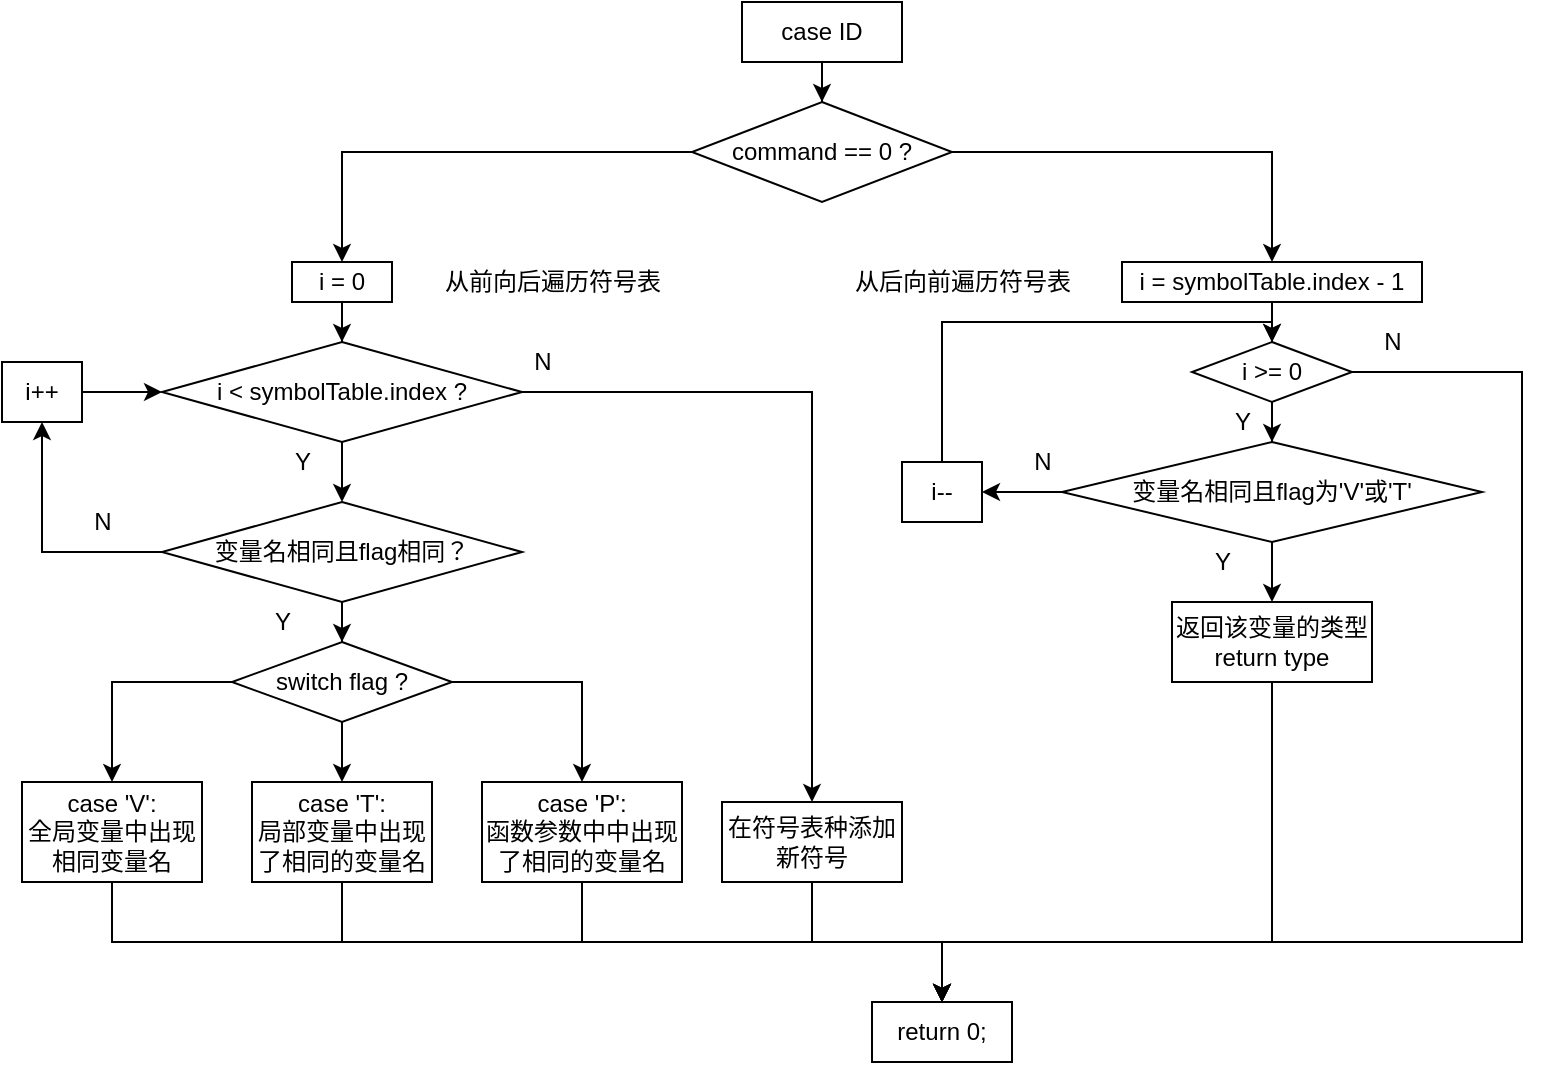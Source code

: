 <mxfile version="14.0.5" type="github">
  <diagram id="WodFLhAZwsUnCGh3K9Pa" name="第 1 页">
    <mxGraphModel dx="3093" dy="681" grid="1" gridSize="10" guides="1" tooltips="1" connect="1" arrows="1" fold="1" page="1" pageScale="1" pageWidth="2336" pageHeight="1654" math="0" shadow="0">
      <root>
        <mxCell id="0" />
        <mxCell id="1" parent="0" />
        <mxCell id="JYjud_JIrLW7cY8SY49q-28" style="edgeStyle=orthogonalEdgeStyle;rounded=0;orthogonalLoop=1;jettySize=auto;html=1;" edge="1" parent="1" source="JYjud_JIrLW7cY8SY49q-1" target="JYjud_JIrLW7cY8SY49q-4">
          <mxGeometry relative="1" as="geometry" />
        </mxCell>
        <mxCell id="JYjud_JIrLW7cY8SY49q-1" value="case ID" style="rounded=0;whiteSpace=wrap;html=1;" vertex="1" parent="1">
          <mxGeometry x="360" y="120" width="80" height="30" as="geometry" />
        </mxCell>
        <mxCell id="JYjud_JIrLW7cY8SY49q-32" style="edgeStyle=orthogonalEdgeStyle;rounded=0;orthogonalLoop=1;jettySize=auto;html=1;entryX=0.5;entryY=0;entryDx=0;entryDy=0;" edge="1" parent="1" source="JYjud_JIrLW7cY8SY49q-4" target="JYjud_JIrLW7cY8SY49q-27">
          <mxGeometry relative="1" as="geometry" />
        </mxCell>
        <mxCell id="JYjud_JIrLW7cY8SY49q-41" style="edgeStyle=orthogonalEdgeStyle;rounded=0;orthogonalLoop=1;jettySize=auto;html=1;entryX=0.5;entryY=0;entryDx=0;entryDy=0;" edge="1" parent="1" source="JYjud_JIrLW7cY8SY49q-4" target="JYjud_JIrLW7cY8SY49q-30">
          <mxGeometry relative="1" as="geometry" />
        </mxCell>
        <mxCell id="JYjud_JIrLW7cY8SY49q-4" value="command == 0 ?" style="rhombus;whiteSpace=wrap;html=1;" vertex="1" parent="1">
          <mxGeometry x="335" y="170" width="130" height="50" as="geometry" />
        </mxCell>
        <mxCell id="JYjud_JIrLW7cY8SY49q-9" style="edgeStyle=orthogonalEdgeStyle;rounded=0;orthogonalLoop=1;jettySize=auto;html=1;" edge="1" parent="1" source="JYjud_JIrLW7cY8SY49q-7" target="JYjud_JIrLW7cY8SY49q-8">
          <mxGeometry relative="1" as="geometry" />
        </mxCell>
        <mxCell id="JYjud_JIrLW7cY8SY49q-26" style="edgeStyle=orthogonalEdgeStyle;rounded=0;orthogonalLoop=1;jettySize=auto;html=1;" edge="1" parent="1" source="JYjud_JIrLW7cY8SY49q-7" target="JYjud_JIrLW7cY8SY49q-25">
          <mxGeometry relative="1" as="geometry" />
        </mxCell>
        <mxCell id="JYjud_JIrLW7cY8SY49q-7" value="i &amp;lt;&amp;nbsp;symbolTable.index ?" style="rhombus;whiteSpace=wrap;html=1;" vertex="1" parent="1">
          <mxGeometry x="70" y="290" width="180" height="50" as="geometry" />
        </mxCell>
        <mxCell id="JYjud_JIrLW7cY8SY49q-11" style="edgeStyle=orthogonalEdgeStyle;rounded=0;orthogonalLoop=1;jettySize=auto;html=1;" edge="1" parent="1" source="JYjud_JIrLW7cY8SY49q-8" target="JYjud_JIrLW7cY8SY49q-10">
          <mxGeometry relative="1" as="geometry" />
        </mxCell>
        <mxCell id="JYjud_JIrLW7cY8SY49q-20" style="edgeStyle=orthogonalEdgeStyle;rounded=0;orthogonalLoop=1;jettySize=auto;html=1;entryX=0.5;entryY=1;entryDx=0;entryDy=0;" edge="1" parent="1" source="JYjud_JIrLW7cY8SY49q-8" target="JYjud_JIrLW7cY8SY49q-18">
          <mxGeometry relative="1" as="geometry" />
        </mxCell>
        <mxCell id="JYjud_JIrLW7cY8SY49q-8" value="变量名相同且flag相同？" style="rhombus;whiteSpace=wrap;html=1;" vertex="1" parent="1">
          <mxGeometry x="70" y="370" width="180" height="50" as="geometry" />
        </mxCell>
        <mxCell id="JYjud_JIrLW7cY8SY49q-21" style="edgeStyle=orthogonalEdgeStyle;rounded=0;orthogonalLoop=1;jettySize=auto;html=1;" edge="1" parent="1" source="JYjud_JIrLW7cY8SY49q-10" target="JYjud_JIrLW7cY8SY49q-12">
          <mxGeometry relative="1" as="geometry" />
        </mxCell>
        <mxCell id="JYjud_JIrLW7cY8SY49q-22" style="edgeStyle=orthogonalEdgeStyle;rounded=0;orthogonalLoop=1;jettySize=auto;html=1;" edge="1" parent="1" source="JYjud_JIrLW7cY8SY49q-10" target="JYjud_JIrLW7cY8SY49q-13">
          <mxGeometry relative="1" as="geometry" />
        </mxCell>
        <mxCell id="JYjud_JIrLW7cY8SY49q-23" style="edgeStyle=orthogonalEdgeStyle;rounded=0;orthogonalLoop=1;jettySize=auto;html=1;" edge="1" parent="1" source="JYjud_JIrLW7cY8SY49q-10" target="JYjud_JIrLW7cY8SY49q-14">
          <mxGeometry relative="1" as="geometry" />
        </mxCell>
        <mxCell id="JYjud_JIrLW7cY8SY49q-10" value="switch flag ?" style="rhombus;whiteSpace=wrap;html=1;" vertex="1" parent="1">
          <mxGeometry x="105" y="440" width="110" height="40" as="geometry" />
        </mxCell>
        <mxCell id="JYjud_JIrLW7cY8SY49q-55" style="edgeStyle=orthogonalEdgeStyle;rounded=0;orthogonalLoop=1;jettySize=auto;html=1;" edge="1" parent="1" source="JYjud_JIrLW7cY8SY49q-12" target="JYjud_JIrLW7cY8SY49q-53">
          <mxGeometry relative="1" as="geometry">
            <Array as="points">
              <mxPoint x="45" y="590" />
              <mxPoint x="460" y="590" />
            </Array>
          </mxGeometry>
        </mxCell>
        <mxCell id="JYjud_JIrLW7cY8SY49q-12" value="case &#39;V&#39;:&lt;br&gt;全局变量中出现相同变量名" style="rounded=0;whiteSpace=wrap;html=1;" vertex="1" parent="1">
          <mxGeometry y="510" width="90" height="50" as="geometry" />
        </mxCell>
        <mxCell id="JYjud_JIrLW7cY8SY49q-56" style="edgeStyle=orthogonalEdgeStyle;rounded=0;orthogonalLoop=1;jettySize=auto;html=1;" edge="1" parent="1" source="JYjud_JIrLW7cY8SY49q-13" target="JYjud_JIrLW7cY8SY49q-53">
          <mxGeometry relative="1" as="geometry">
            <Array as="points">
              <mxPoint x="160" y="590" />
              <mxPoint x="460" y="590" />
            </Array>
          </mxGeometry>
        </mxCell>
        <mxCell id="JYjud_JIrLW7cY8SY49q-13" value="case &#39;T&#39;:&lt;br&gt;局部变量中出现了相同的变量名" style="rounded=0;whiteSpace=wrap;html=1;" vertex="1" parent="1">
          <mxGeometry x="115" y="510" width="90" height="50" as="geometry" />
        </mxCell>
        <mxCell id="JYjud_JIrLW7cY8SY49q-57" style="edgeStyle=orthogonalEdgeStyle;rounded=0;orthogonalLoop=1;jettySize=auto;html=1;" edge="1" parent="1" source="JYjud_JIrLW7cY8SY49q-14" target="JYjud_JIrLW7cY8SY49q-53">
          <mxGeometry relative="1" as="geometry">
            <Array as="points">
              <mxPoint x="280" y="590" />
              <mxPoint x="460" y="590" />
            </Array>
          </mxGeometry>
        </mxCell>
        <mxCell id="JYjud_JIrLW7cY8SY49q-14" value="case &#39;P&#39;:&lt;br&gt;函数参数中中出现了相同的变量名" style="rounded=0;whiteSpace=wrap;html=1;" vertex="1" parent="1">
          <mxGeometry x="230" y="510" width="100" height="50" as="geometry" />
        </mxCell>
        <mxCell id="JYjud_JIrLW7cY8SY49q-16" value="Y" style="text;html=1;align=center;verticalAlign=middle;resizable=0;points=[];autosize=1;" vertex="1" parent="1">
          <mxGeometry x="130" y="340" width="20" height="20" as="geometry" />
        </mxCell>
        <mxCell id="JYjud_JIrLW7cY8SY49q-17" value="Y" style="text;html=1;align=center;verticalAlign=middle;resizable=0;points=[];autosize=1;" vertex="1" parent="1">
          <mxGeometry x="120" y="420" width="20" height="20" as="geometry" />
        </mxCell>
        <mxCell id="JYjud_JIrLW7cY8SY49q-19" style="edgeStyle=orthogonalEdgeStyle;rounded=0;orthogonalLoop=1;jettySize=auto;html=1;" edge="1" parent="1" source="JYjud_JIrLW7cY8SY49q-18" target="JYjud_JIrLW7cY8SY49q-7">
          <mxGeometry relative="1" as="geometry" />
        </mxCell>
        <mxCell id="JYjud_JIrLW7cY8SY49q-18" value="i++" style="whiteSpace=wrap;html=1;" vertex="1" parent="1">
          <mxGeometry x="-10" y="300" width="40" height="30" as="geometry" />
        </mxCell>
        <mxCell id="JYjud_JIrLW7cY8SY49q-24" value="N" style="text;html=1;align=center;verticalAlign=middle;resizable=0;points=[];autosize=1;" vertex="1" parent="1">
          <mxGeometry x="30" y="370" width="20" height="20" as="geometry" />
        </mxCell>
        <mxCell id="JYjud_JIrLW7cY8SY49q-58" style="edgeStyle=orthogonalEdgeStyle;rounded=0;orthogonalLoop=1;jettySize=auto;html=1;" edge="1" parent="1" source="JYjud_JIrLW7cY8SY49q-25" target="JYjud_JIrLW7cY8SY49q-53">
          <mxGeometry relative="1" as="geometry" />
        </mxCell>
        <mxCell id="JYjud_JIrLW7cY8SY49q-25" value="在符号表种添加新符号" style="whiteSpace=wrap;html=1;" vertex="1" parent="1">
          <mxGeometry x="350" y="520" width="90" height="40" as="geometry" />
        </mxCell>
        <mxCell id="JYjud_JIrLW7cY8SY49q-29" style="edgeStyle=orthogonalEdgeStyle;rounded=0;orthogonalLoop=1;jettySize=auto;html=1;" edge="1" parent="1" source="JYjud_JIrLW7cY8SY49q-27" target="JYjud_JIrLW7cY8SY49q-7">
          <mxGeometry relative="1" as="geometry" />
        </mxCell>
        <mxCell id="JYjud_JIrLW7cY8SY49q-27" value="i = 0" style="rounded=0;whiteSpace=wrap;html=1;" vertex="1" parent="1">
          <mxGeometry x="135" y="250" width="50" height="20" as="geometry" />
        </mxCell>
        <mxCell id="JYjud_JIrLW7cY8SY49q-38" style="edgeStyle=orthogonalEdgeStyle;rounded=0;orthogonalLoop=1;jettySize=auto;html=1;" edge="1" parent="1" source="JYjud_JIrLW7cY8SY49q-30" target="JYjud_JIrLW7cY8SY49q-37">
          <mxGeometry relative="1" as="geometry" />
        </mxCell>
        <mxCell id="JYjud_JIrLW7cY8SY49q-30" value="i =&amp;nbsp;symbolTable.index - 1" style="rounded=0;whiteSpace=wrap;html=1;" vertex="1" parent="1">
          <mxGeometry x="550" y="250" width="150" height="20" as="geometry" />
        </mxCell>
        <mxCell id="JYjud_JIrLW7cY8SY49q-31" value="N" style="text;html=1;align=center;verticalAlign=middle;resizable=0;points=[];autosize=1;" vertex="1" parent="1">
          <mxGeometry x="250" y="290" width="20" height="20" as="geometry" />
        </mxCell>
        <mxCell id="JYjud_JIrLW7cY8SY49q-33" value="从前向后遍历符号表" style="text;html=1;align=center;verticalAlign=middle;resizable=0;points=[];autosize=1;" vertex="1" parent="1">
          <mxGeometry x="205" y="250" width="120" height="20" as="geometry" />
        </mxCell>
        <mxCell id="JYjud_JIrLW7cY8SY49q-34" value="从后向前遍历符号表" style="text;html=1;align=center;verticalAlign=middle;resizable=0;points=[];autosize=1;" vertex="1" parent="1">
          <mxGeometry x="410" y="250" width="120" height="20" as="geometry" />
        </mxCell>
        <mxCell id="JYjud_JIrLW7cY8SY49q-44" style="edgeStyle=orthogonalEdgeStyle;rounded=0;orthogonalLoop=1;jettySize=auto;html=1;" edge="1" parent="1" source="JYjud_JIrLW7cY8SY49q-35" target="JYjud_JIrLW7cY8SY49q-43">
          <mxGeometry relative="1" as="geometry" />
        </mxCell>
        <mxCell id="JYjud_JIrLW7cY8SY49q-49" style="edgeStyle=orthogonalEdgeStyle;rounded=0;orthogonalLoop=1;jettySize=auto;html=1;entryX=1;entryY=0.5;entryDx=0;entryDy=0;" edge="1" parent="1" source="JYjud_JIrLW7cY8SY49q-35" target="JYjud_JIrLW7cY8SY49q-48">
          <mxGeometry relative="1" as="geometry" />
        </mxCell>
        <mxCell id="JYjud_JIrLW7cY8SY49q-35" value="变量名相同且flag为&#39;V&#39;或&#39;T&#39;" style="rhombus;whiteSpace=wrap;html=1;" vertex="1" parent="1">
          <mxGeometry x="520" y="340" width="210" height="50" as="geometry" />
        </mxCell>
        <mxCell id="JYjud_JIrLW7cY8SY49q-40" style="edgeStyle=orthogonalEdgeStyle;rounded=0;orthogonalLoop=1;jettySize=auto;html=1;" edge="1" parent="1" source="JYjud_JIrLW7cY8SY49q-37" target="JYjud_JIrLW7cY8SY49q-35">
          <mxGeometry relative="1" as="geometry" />
        </mxCell>
        <mxCell id="JYjud_JIrLW7cY8SY49q-60" style="edgeStyle=orthogonalEdgeStyle;rounded=0;orthogonalLoop=1;jettySize=auto;html=1;" edge="1" parent="1" source="JYjud_JIrLW7cY8SY49q-37" target="JYjud_JIrLW7cY8SY49q-53">
          <mxGeometry relative="1" as="geometry">
            <Array as="points">
              <mxPoint x="750" y="305" />
              <mxPoint x="750" y="590" />
              <mxPoint x="460" y="590" />
            </Array>
          </mxGeometry>
        </mxCell>
        <mxCell id="JYjud_JIrLW7cY8SY49q-37" value="i &amp;gt;= 0" style="rhombus;whiteSpace=wrap;html=1;" vertex="1" parent="1">
          <mxGeometry x="585" y="290" width="80" height="30" as="geometry" />
        </mxCell>
        <mxCell id="JYjud_JIrLW7cY8SY49q-42" value="Y" style="text;html=1;align=center;verticalAlign=middle;resizable=0;points=[];autosize=1;" vertex="1" parent="1">
          <mxGeometry x="600" y="320" width="20" height="20" as="geometry" />
        </mxCell>
        <mxCell id="JYjud_JIrLW7cY8SY49q-59" style="edgeStyle=orthogonalEdgeStyle;rounded=0;orthogonalLoop=1;jettySize=auto;html=1;" edge="1" parent="1" source="JYjud_JIrLW7cY8SY49q-43" target="JYjud_JIrLW7cY8SY49q-53">
          <mxGeometry relative="1" as="geometry">
            <Array as="points">
              <mxPoint x="625" y="590" />
              <mxPoint x="460" y="590" />
            </Array>
          </mxGeometry>
        </mxCell>
        <mxCell id="JYjud_JIrLW7cY8SY49q-43" value="返回该变量的类型&lt;br&gt;return&amp;nbsp;type" style="whiteSpace=wrap;html=1;" vertex="1" parent="1">
          <mxGeometry x="575" y="420" width="100" height="40" as="geometry" />
        </mxCell>
        <mxCell id="JYjud_JIrLW7cY8SY49q-45" value="Y" style="text;html=1;align=center;verticalAlign=middle;resizable=0;points=[];autosize=1;" vertex="1" parent="1">
          <mxGeometry x="590" y="390" width="20" height="20" as="geometry" />
        </mxCell>
        <mxCell id="JYjud_JIrLW7cY8SY49q-50" style="edgeStyle=orthogonalEdgeStyle;rounded=0;orthogonalLoop=1;jettySize=auto;html=1;entryX=0.5;entryY=0;entryDx=0;entryDy=0;" edge="1" parent="1" source="JYjud_JIrLW7cY8SY49q-48" target="JYjud_JIrLW7cY8SY49q-37">
          <mxGeometry relative="1" as="geometry">
            <Array as="points">
              <mxPoint x="460" y="280" />
              <mxPoint x="625" y="280" />
            </Array>
          </mxGeometry>
        </mxCell>
        <mxCell id="JYjud_JIrLW7cY8SY49q-48" value="i--" style="whiteSpace=wrap;html=1;" vertex="1" parent="1">
          <mxGeometry x="440" y="350" width="40" height="30" as="geometry" />
        </mxCell>
        <mxCell id="JYjud_JIrLW7cY8SY49q-51" value="N" style="text;html=1;align=center;verticalAlign=middle;resizable=0;points=[];autosize=1;" vertex="1" parent="1">
          <mxGeometry x="500" y="340" width="20" height="20" as="geometry" />
        </mxCell>
        <mxCell id="JYjud_JIrLW7cY8SY49q-53" value="return 0;" style="whiteSpace=wrap;html=1;" vertex="1" parent="1">
          <mxGeometry x="425" y="620" width="70" height="30" as="geometry" />
        </mxCell>
        <mxCell id="JYjud_JIrLW7cY8SY49q-61" value="N" style="text;html=1;align=center;verticalAlign=middle;resizable=0;points=[];autosize=1;" vertex="1" parent="1">
          <mxGeometry x="675" y="280" width="20" height="20" as="geometry" />
        </mxCell>
      </root>
    </mxGraphModel>
  </diagram>
</mxfile>
